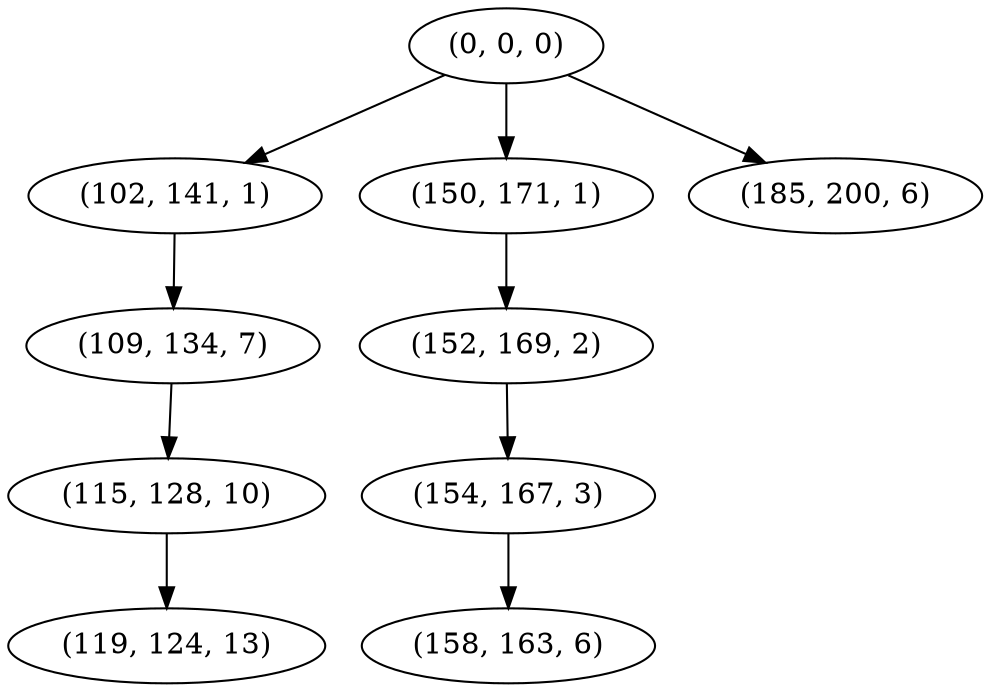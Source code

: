 digraph tree {
    "(0, 0, 0)";
    "(102, 141, 1)";
    "(109, 134, 7)";
    "(115, 128, 10)";
    "(119, 124, 13)";
    "(150, 171, 1)";
    "(152, 169, 2)";
    "(154, 167, 3)";
    "(158, 163, 6)";
    "(185, 200, 6)";
    "(0, 0, 0)" -> "(102, 141, 1)";
    "(0, 0, 0)" -> "(150, 171, 1)";
    "(0, 0, 0)" -> "(185, 200, 6)";
    "(102, 141, 1)" -> "(109, 134, 7)";
    "(109, 134, 7)" -> "(115, 128, 10)";
    "(115, 128, 10)" -> "(119, 124, 13)";
    "(150, 171, 1)" -> "(152, 169, 2)";
    "(152, 169, 2)" -> "(154, 167, 3)";
    "(154, 167, 3)" -> "(158, 163, 6)";
}
